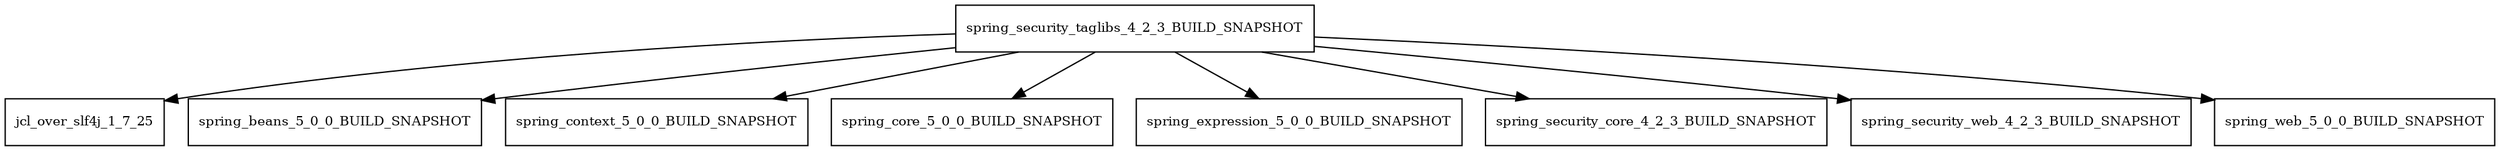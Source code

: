 digraph spring_security_taglibs_4_2_3_BUILD_SNAPSHOT_dependencies {
  node [shape = box, fontsize=10.0];
  spring_security_taglibs_4_2_3_BUILD_SNAPSHOT -> jcl_over_slf4j_1_7_25;
  spring_security_taglibs_4_2_3_BUILD_SNAPSHOT -> spring_beans_5_0_0_BUILD_SNAPSHOT;
  spring_security_taglibs_4_2_3_BUILD_SNAPSHOT -> spring_context_5_0_0_BUILD_SNAPSHOT;
  spring_security_taglibs_4_2_3_BUILD_SNAPSHOT -> spring_core_5_0_0_BUILD_SNAPSHOT;
  spring_security_taglibs_4_2_3_BUILD_SNAPSHOT -> spring_expression_5_0_0_BUILD_SNAPSHOT;
  spring_security_taglibs_4_2_3_BUILD_SNAPSHOT -> spring_security_core_4_2_3_BUILD_SNAPSHOT;
  spring_security_taglibs_4_2_3_BUILD_SNAPSHOT -> spring_security_web_4_2_3_BUILD_SNAPSHOT;
  spring_security_taglibs_4_2_3_BUILD_SNAPSHOT -> spring_web_5_0_0_BUILD_SNAPSHOT;
}
